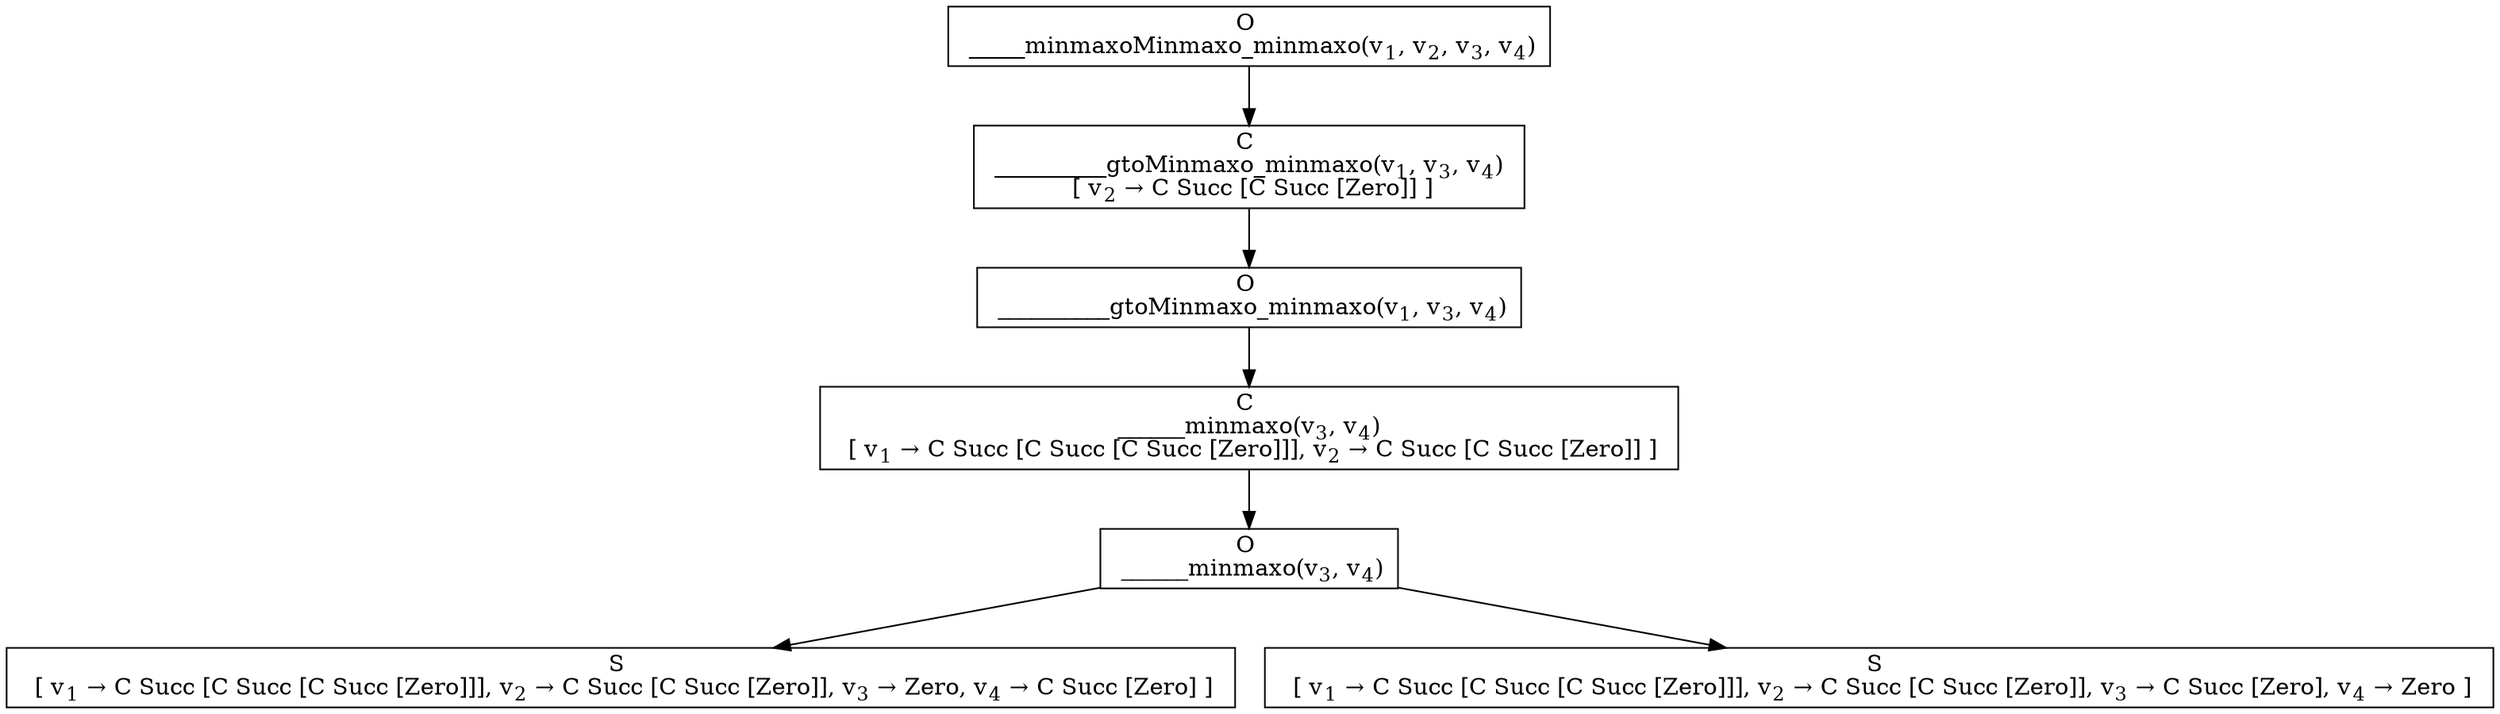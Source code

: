 digraph {
    graph [rankdir=TB
          ,bgcolor=transparent];
    node [shape=box
         ,fillcolor=white
         ,style=filled];
    0 [label=<O <BR/> _____minmaxoMinmaxo_minmaxo(v<SUB>1</SUB>, v<SUB>2</SUB>, v<SUB>3</SUB>, v<SUB>4</SUB>)>];
    1 [label=<C <BR/> __________gtoMinmaxo_minmaxo(v<SUB>1</SUB>, v<SUB>3</SUB>, v<SUB>4</SUB>) <BR/>  [ v<SUB>2</SUB> &rarr; C Succ [C Succ [Zero]] ] >];
    2 [label=<O <BR/> __________gtoMinmaxo_minmaxo(v<SUB>1</SUB>, v<SUB>3</SUB>, v<SUB>4</SUB>)>];
    3 [label=<C <BR/> ______minmaxo(v<SUB>3</SUB>, v<SUB>4</SUB>) <BR/>  [ v<SUB>1</SUB> &rarr; C Succ [C Succ [C Succ [Zero]]], v<SUB>2</SUB> &rarr; C Succ [C Succ [Zero]] ] >];
    4 [label=<O <BR/> ______minmaxo(v<SUB>3</SUB>, v<SUB>4</SUB>)>];
    5 [label=<S <BR/>  [ v<SUB>1</SUB> &rarr; C Succ [C Succ [C Succ [Zero]]], v<SUB>2</SUB> &rarr; C Succ [C Succ [Zero]], v<SUB>3</SUB> &rarr; Zero, v<SUB>4</SUB> &rarr; C Succ [Zero] ] >];
    6 [label=<S <BR/>  [ v<SUB>1</SUB> &rarr; C Succ [C Succ [C Succ [Zero]]], v<SUB>2</SUB> &rarr; C Succ [C Succ [Zero]], v<SUB>3</SUB> &rarr; C Succ [Zero], v<SUB>4</SUB> &rarr; Zero ] >];
    0 -> 1 [label=""];
    1 -> 2 [label=""];
    2 -> 3 [label=""];
    3 -> 4 [label=""];
    4 -> 5 [label=""];
    4 -> 6 [label=""];
}